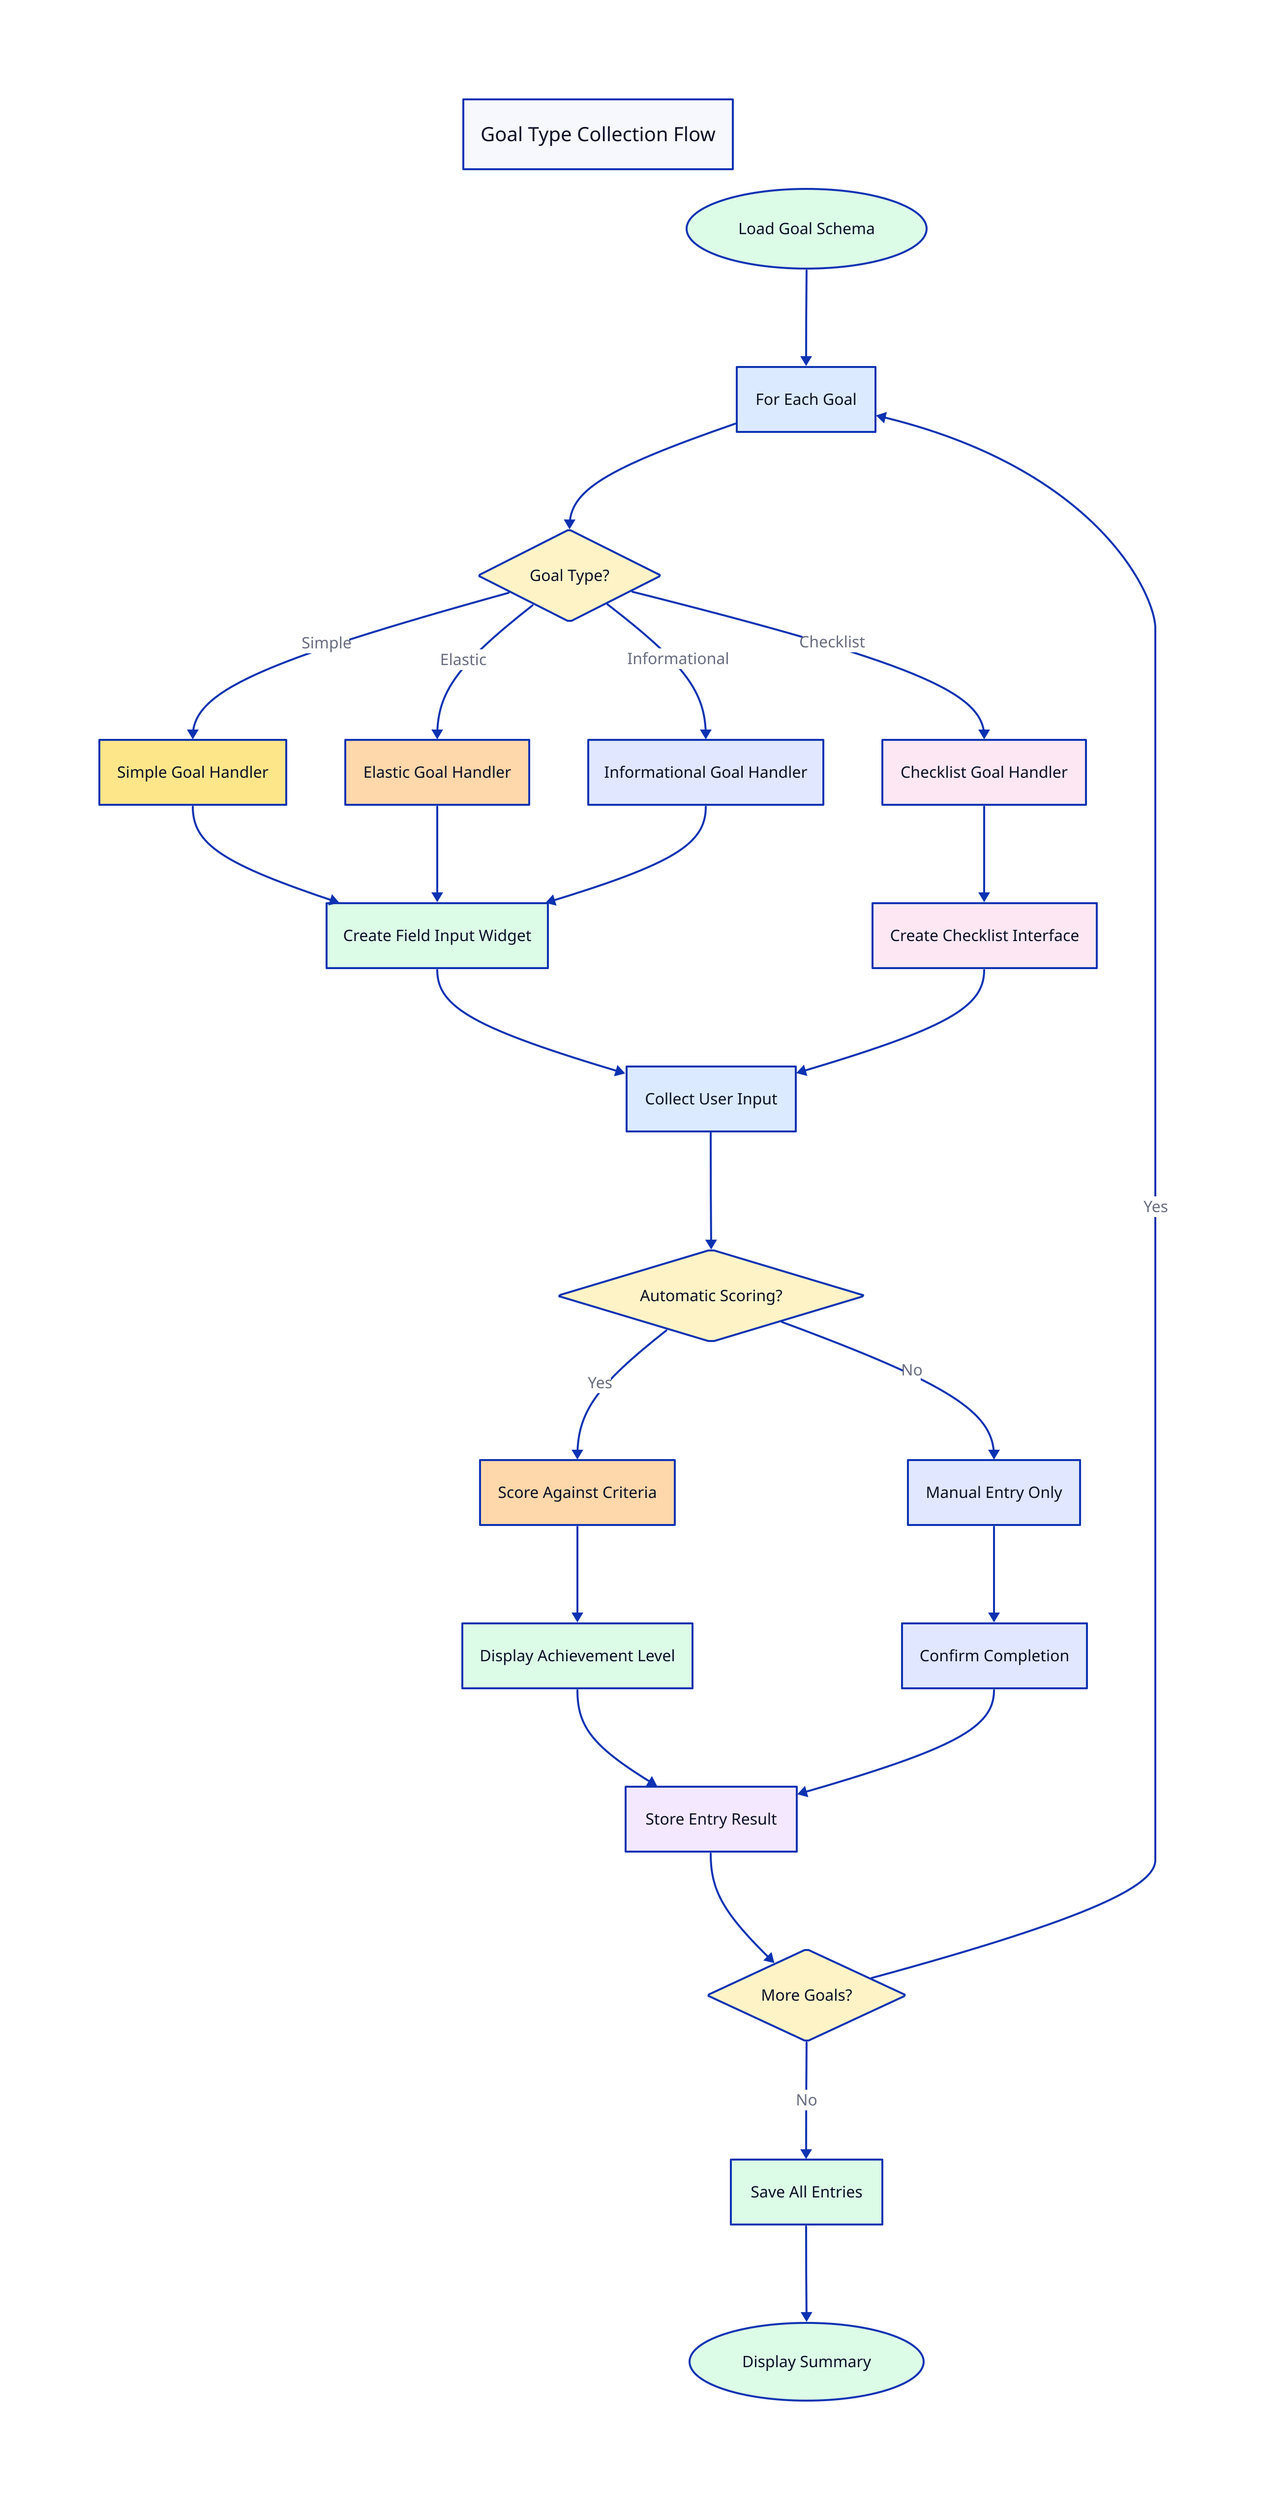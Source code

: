 direction: down

title: {
  label: Goal Type Collection Flow
  near: top-center
  style.font-size: 20
  style.bold: true
}

start: {
  label: Load Goal Schema
  shape: oval
  style.fill: "#dcfce7"
}

for_each: {
  label: For Each Goal
  style.fill: "#dbeafe"
}

goal_type_decision: {
  label: Goal Type?
  shape: diamond
  style.fill: "#fef3c7"
}

# Goal Type Handlers
simple_handler: {
  label: Simple Goal Handler
  style.fill: "#fde68a"
}

elastic_handler: {
  label: Elastic Goal Handler
  style.fill: "#fed7aa"
}

info_handler: {
  label: Informational Goal Handler
  style.fill: "#e0e7ff"
}

checklist_handler: {
  label: Checklist Goal Handler
  style.fill: "#fce7f3"
}

# Input Creation
create_field_input: {
  label: Create Field Input Widget
  style.fill: "#dcfce7"
}

create_checklist: {
  label: Create Checklist Interface
  style.fill: "#fce7f3"
}

collect_input: {
  label: Collect User Input
  style.fill: "#dbeafe"
}

# Scoring Decision
scoring_decision: {
  label: Automatic Scoring?
  shape: diamond
  style.fill: "#fef3c7"
}

score_criteria: {
  label: Score Against Criteria
  style.fill: "#fed7aa"
}

manual_entry: {
  label: Manual Entry Only
  style.fill: "#e0e7ff"
}

display_achievement: {
  label: Display Achievement Level
  style.fill: "#dcfce7"
}

confirm_completion: {
  label: Confirm Completion
  style.fill: "#e0e7ff"
}

store_entry: {
  label: Store Entry Result
  style.fill: "#f3e8ff"
}

more_goals: {
  label: More Goals?
  shape: diamond
  style.fill: "#fef3c7"
}

save_entries: {
  label: Save All Entries
  style.fill: "#dcfce7"
}

display_summary: {
  label: Display Summary
  shape: oval
  style.fill: "#dcfce7"
}

# Flow connections
start -> for_each
for_each -> goal_type_decision

goal_type_decision -> simple_handler: Simple
goal_type_decision -> elastic_handler: Elastic
goal_type_decision -> info_handler: Informational
goal_type_decision -> checklist_handler: Checklist

simple_handler -> create_field_input
elastic_handler -> create_field_input
info_handler -> create_field_input
checklist_handler -> create_checklist

create_field_input -> collect_input
create_checklist -> collect_input

collect_input -> scoring_decision

scoring_decision -> score_criteria: Yes
scoring_decision -> manual_entry: No

score_criteria -> display_achievement
manual_entry -> confirm_completion

display_achievement -> store_entry
confirm_completion -> store_entry

store_entry -> more_goals

more_goals -> for_each: Yes
more_goals -> save_entries: No

save_entries -> display_summary